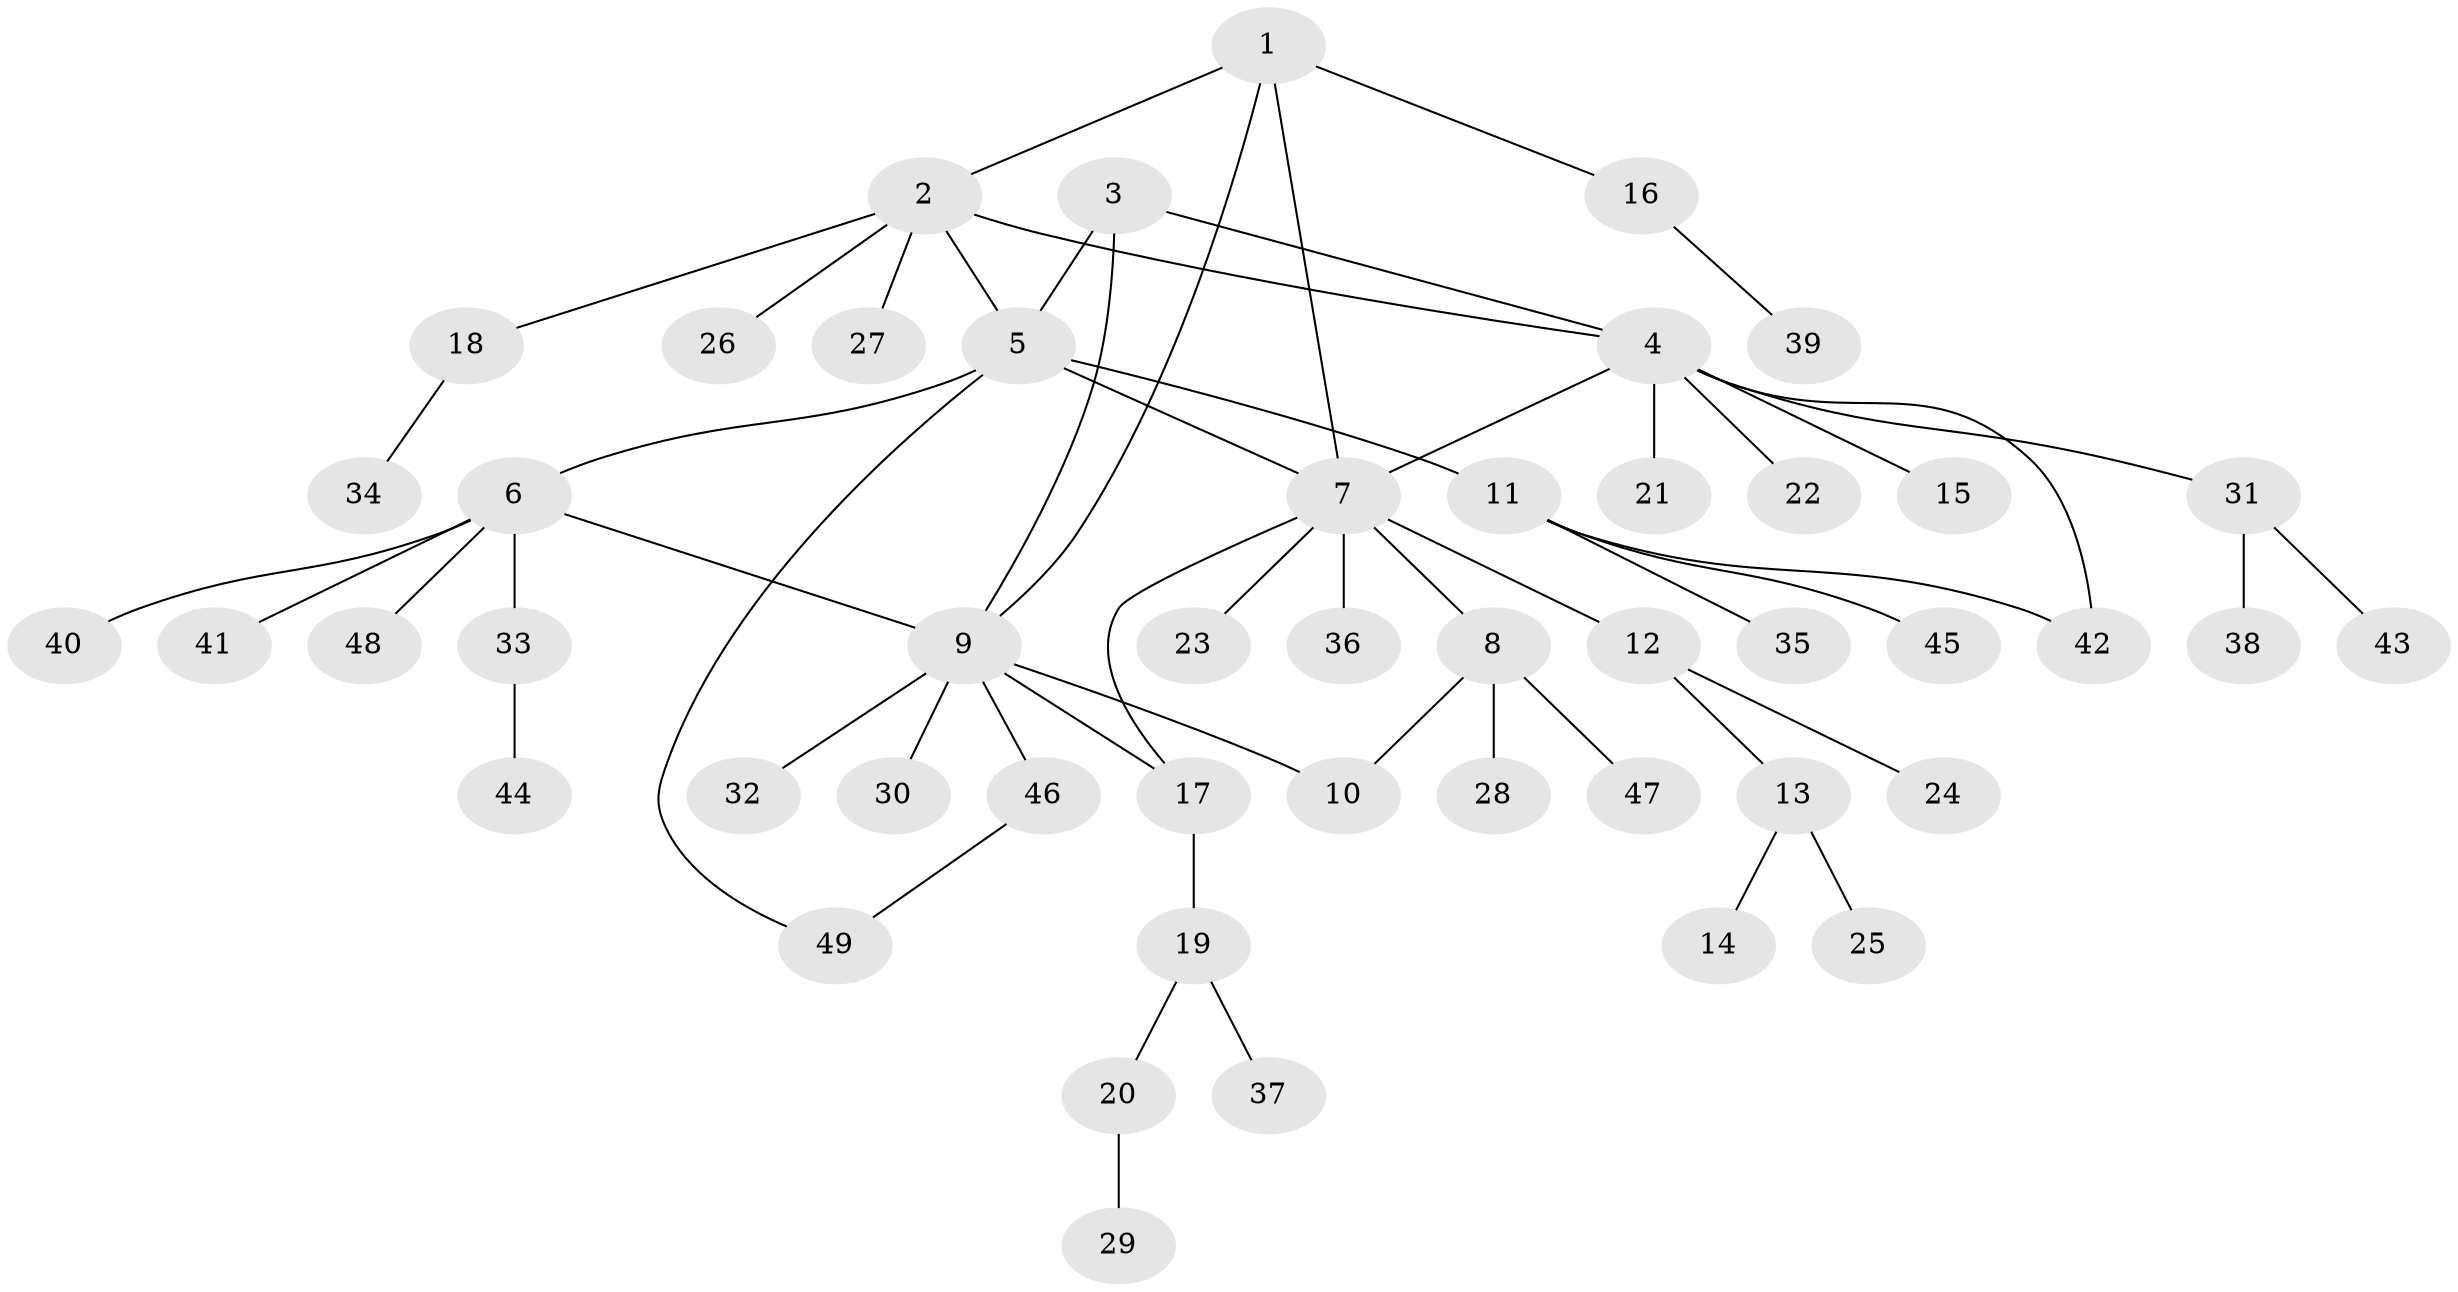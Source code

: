 // Generated by graph-tools (version 1.1) at 2025/50/03/09/25 03:50:36]
// undirected, 49 vertices, 57 edges
graph export_dot {
graph [start="1"]
  node [color=gray90,style=filled];
  1;
  2;
  3;
  4;
  5;
  6;
  7;
  8;
  9;
  10;
  11;
  12;
  13;
  14;
  15;
  16;
  17;
  18;
  19;
  20;
  21;
  22;
  23;
  24;
  25;
  26;
  27;
  28;
  29;
  30;
  31;
  32;
  33;
  34;
  35;
  36;
  37;
  38;
  39;
  40;
  41;
  42;
  43;
  44;
  45;
  46;
  47;
  48;
  49;
  1 -- 2;
  1 -- 7;
  1 -- 9;
  1 -- 16;
  2 -- 4;
  2 -- 5;
  2 -- 18;
  2 -- 26;
  2 -- 27;
  3 -- 4;
  3 -- 5;
  3 -- 9;
  4 -- 7;
  4 -- 15;
  4 -- 21;
  4 -- 22;
  4 -- 31;
  4 -- 42;
  5 -- 6;
  5 -- 7;
  5 -- 11;
  5 -- 49;
  6 -- 9;
  6 -- 33;
  6 -- 40;
  6 -- 41;
  6 -- 48;
  7 -- 8;
  7 -- 12;
  7 -- 17;
  7 -- 23;
  7 -- 36;
  8 -- 10;
  8 -- 28;
  8 -- 47;
  9 -- 10;
  9 -- 17;
  9 -- 30;
  9 -- 32;
  9 -- 46;
  11 -- 35;
  11 -- 42;
  11 -- 45;
  12 -- 13;
  12 -- 24;
  13 -- 14;
  13 -- 25;
  16 -- 39;
  17 -- 19;
  18 -- 34;
  19 -- 20;
  19 -- 37;
  20 -- 29;
  31 -- 38;
  31 -- 43;
  33 -- 44;
  46 -- 49;
}
